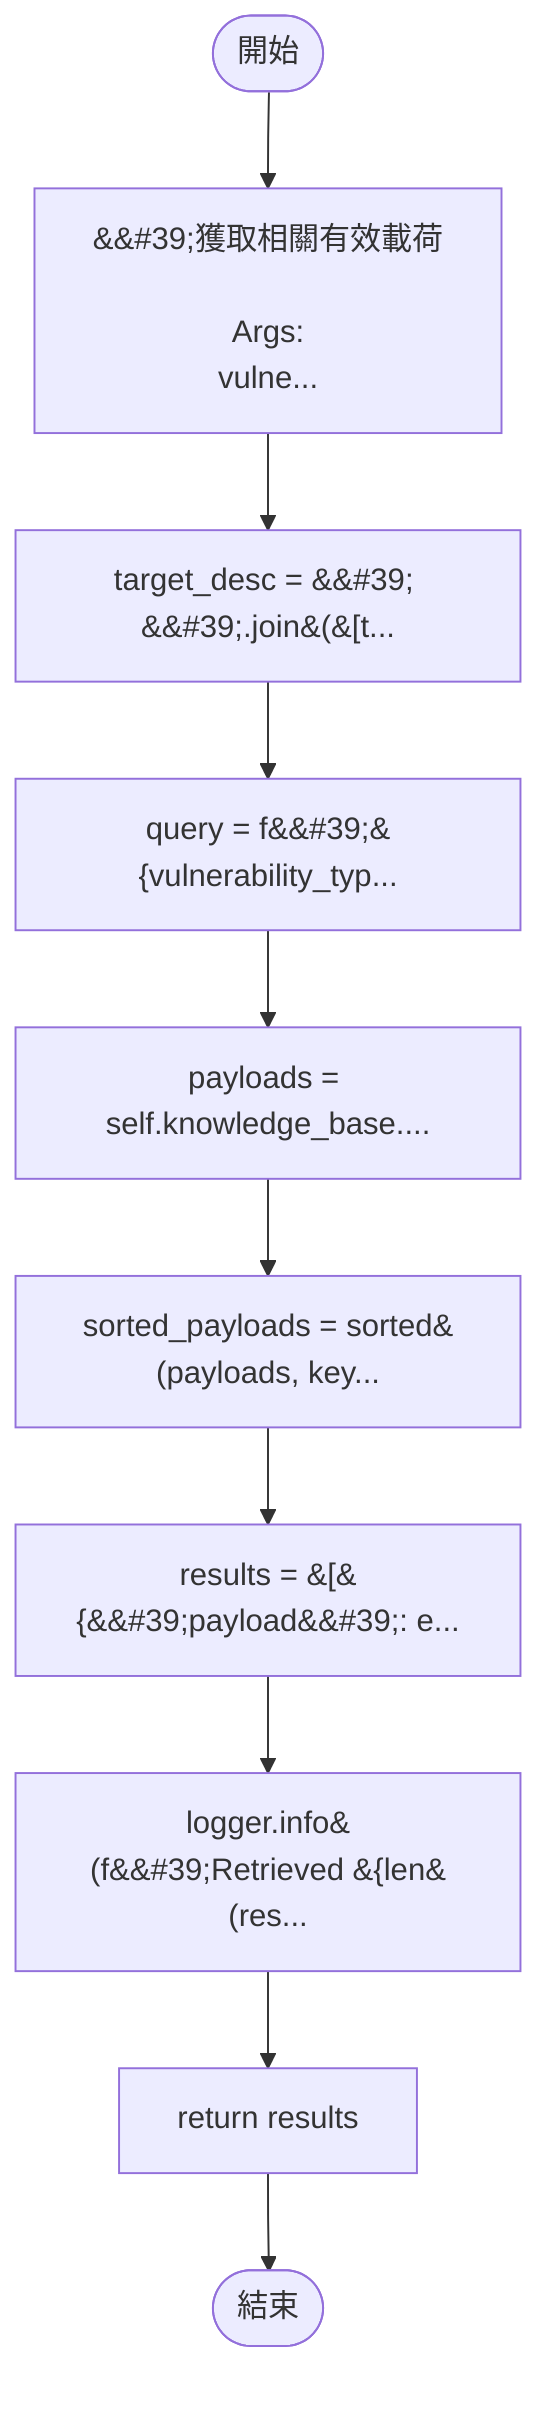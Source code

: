 flowchart TB
    n1([開始])
    n2([結束])
    n3[&amp;&#35;39;獲取相關有效載荷\n\n        Args:\n            vulne...]
    n4[target_desc = &amp;&#35;39; &amp;&#35;39;.join&#40;&#91;t...]
    n5[query = f&amp;&#35;39;&#123;vulnerability_typ...]
    n6[payloads = self.knowledge_base....]
    n7[sorted_payloads = sorted&#40;payloads, key...]
    n8[results = &#91;&#123;&amp;&#35;39;payload&amp;&#35;39;: e...]
    n9[logger.info&#40;f&amp;&#35;39;Retrieved &#123;len&#40;res...]
    n10[return results]
    n1 --> n3
    n3 --> n4
    n4 --> n5
    n5 --> n6
    n6 --> n7
    n7 --> n8
    n8 --> n9
    n9 --> n10
    n10 --> n2